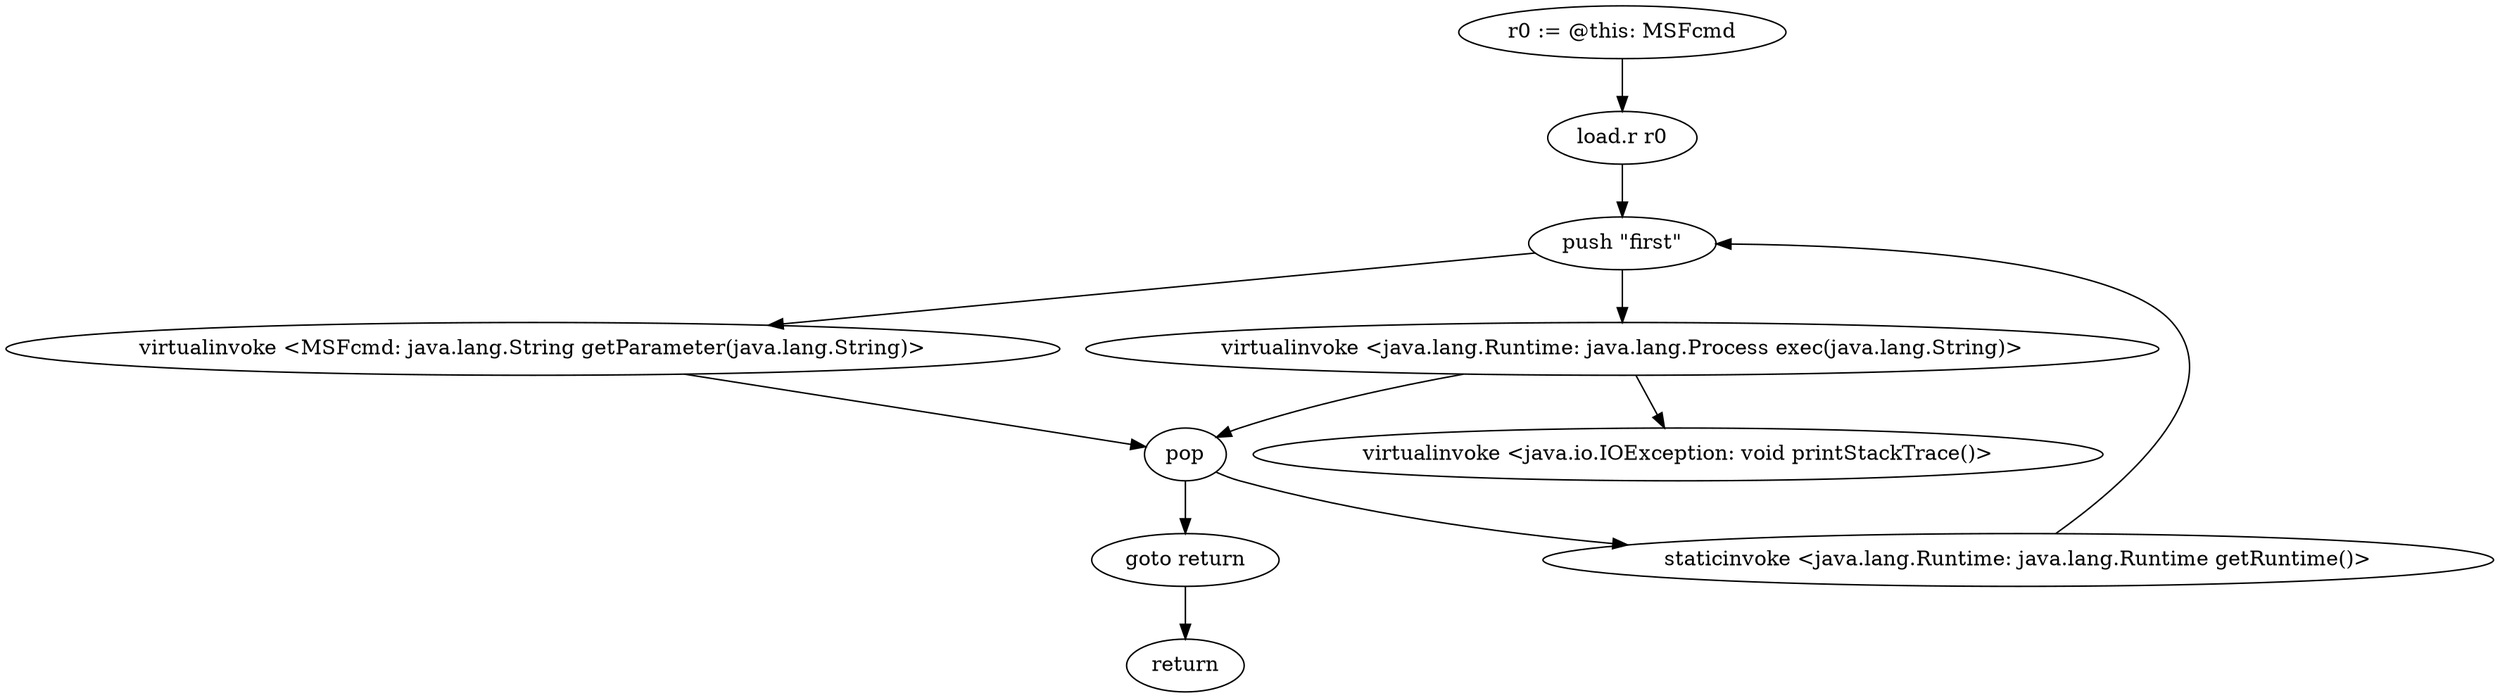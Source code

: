 digraph "" {
    "r0 := @this: MSFcmd"
    "load.r r0"
    "r0 := @this: MSFcmd"->"load.r r0";
    "push \"first\""
    "load.r r0"->"push \"first\"";
    "virtualinvoke <MSFcmd: java.lang.String getParameter(java.lang.String)>"
    "push \"first\""->"virtualinvoke <MSFcmd: java.lang.String getParameter(java.lang.String)>";
    "pop"
    "virtualinvoke <MSFcmd: java.lang.String getParameter(java.lang.String)>"->"pop";
    "staticinvoke <java.lang.Runtime: java.lang.Runtime getRuntime()>"
    "pop"->"staticinvoke <java.lang.Runtime: java.lang.Runtime getRuntime()>";
    "staticinvoke <java.lang.Runtime: java.lang.Runtime getRuntime()>"->"push \"first\"";
    "virtualinvoke <java.lang.Runtime: java.lang.Process exec(java.lang.String)>"
    "push \"first\""->"virtualinvoke <java.lang.Runtime: java.lang.Process exec(java.lang.String)>";
    "virtualinvoke <java.lang.Runtime: java.lang.Process exec(java.lang.String)>"->"pop";
    "goto return"
    "pop"->"goto return";
    "return"
    "goto return"->"return";
    "virtualinvoke <java.io.IOException: void printStackTrace()>"
    "virtualinvoke <java.lang.Runtime: java.lang.Process exec(java.lang.String)>"->"virtualinvoke <java.io.IOException: void printStackTrace()>";
}

